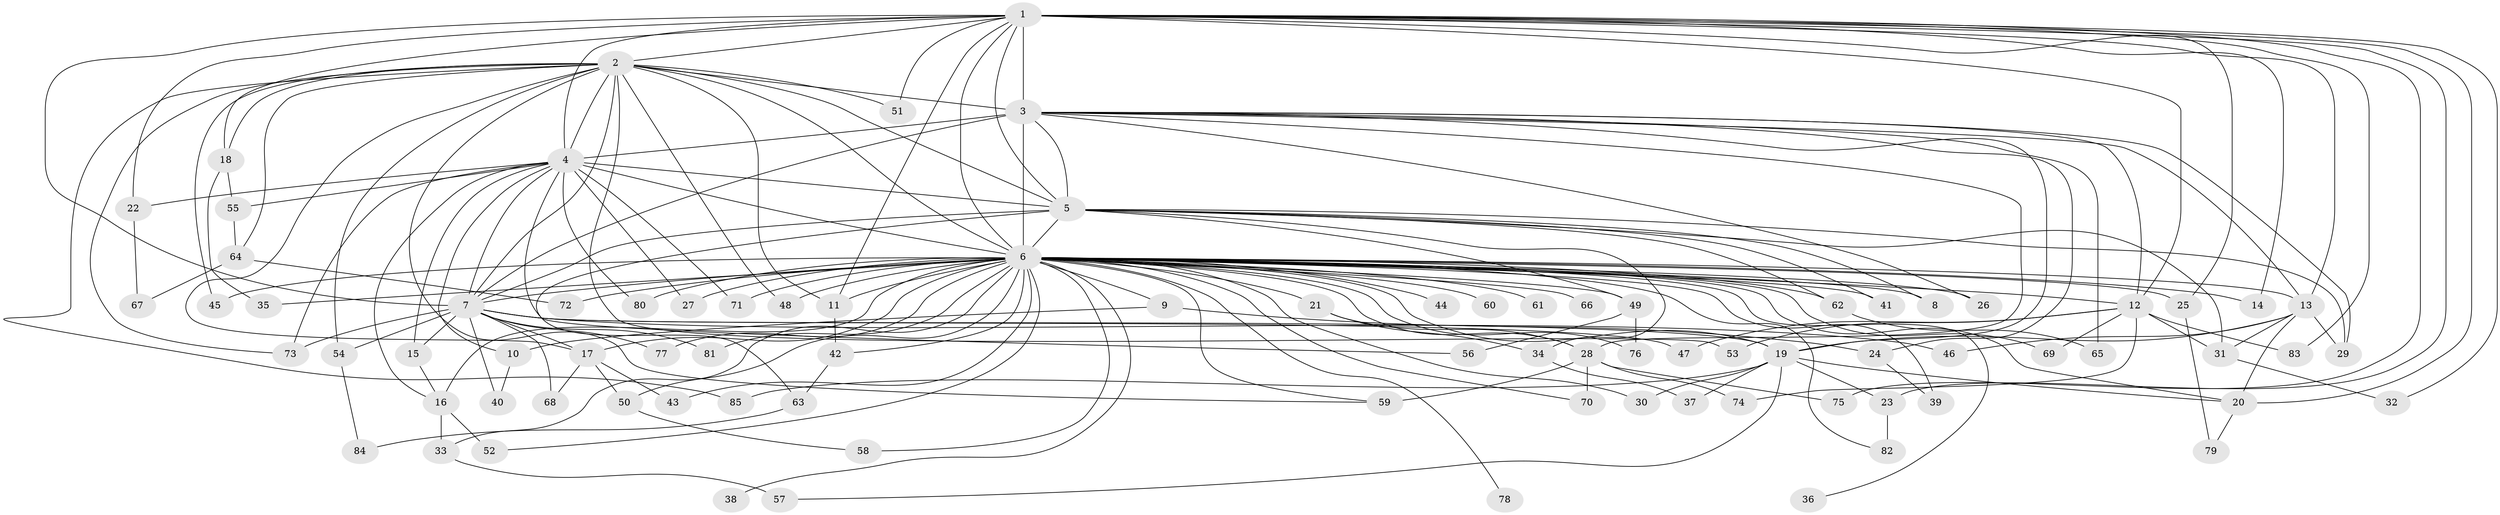 // original degree distribution, {25: 0.0070921985815602835, 26: 0.014184397163120567, 17: 0.0070921985815602835, 16: 0.0070921985815602835, 18: 0.0070921985815602835, 20: 0.0070921985815602835, 44: 0.0070921985815602835, 10: 0.0070921985815602835, 41: 0.0070921985815602835, 2: 0.5390070921985816, 6: 0.02127659574468085, 3: 0.2198581560283688, 5: 0.04964539007092199, 7: 0.014184397163120567, 8: 0.0070921985815602835, 4: 0.07092198581560284, 11: 0.0070921985815602835}
// Generated by graph-tools (version 1.1) at 2025/49/03/04/25 22:49:28]
// undirected, 85 vertices, 182 edges
graph export_dot {
  node [color=gray90,style=filled];
  1;
  2;
  3;
  4;
  5;
  6;
  7;
  8;
  9;
  10;
  11;
  12;
  13;
  14;
  15;
  16;
  17;
  18;
  19;
  20;
  21;
  22;
  23;
  24;
  25;
  26;
  27;
  28;
  29;
  30;
  31;
  32;
  33;
  34;
  35;
  36;
  37;
  38;
  39;
  40;
  41;
  42;
  43;
  44;
  45;
  46;
  47;
  48;
  49;
  50;
  51;
  52;
  53;
  54;
  55;
  56;
  57;
  58;
  59;
  60;
  61;
  62;
  63;
  64;
  65;
  66;
  67;
  68;
  69;
  70;
  71;
  72;
  73;
  74;
  75;
  76;
  77;
  78;
  79;
  80;
  81;
  82;
  83;
  84;
  85;
  1 -- 2 [weight=1.0];
  1 -- 3 [weight=2.0];
  1 -- 4 [weight=3.0];
  1 -- 5 [weight=1.0];
  1 -- 6 [weight=1.9999999999999998];
  1 -- 7 [weight=1.0];
  1 -- 11 [weight=1.0];
  1 -- 12 [weight=2.0];
  1 -- 13 [weight=1.0];
  1 -- 14 [weight=1.0];
  1 -- 18 [weight=1.0];
  1 -- 20 [weight=1.0];
  1 -- 22 [weight=1.0];
  1 -- 23 [weight=1.0];
  1 -- 25 [weight=1.0];
  1 -- 32 [weight=1.0];
  1 -- 51 [weight=1.0];
  1 -- 75 [weight=1.0];
  1 -- 83 [weight=1.0];
  2 -- 3 [weight=2.0];
  2 -- 4 [weight=2.0];
  2 -- 5 [weight=2.0];
  2 -- 6 [weight=3.9999999999999996];
  2 -- 7 [weight=2.0];
  2 -- 11 [weight=1.0];
  2 -- 17 [weight=1.0];
  2 -- 18 [weight=1.0];
  2 -- 45 [weight=1.0];
  2 -- 48 [weight=1.0];
  2 -- 51 [weight=1.0];
  2 -- 53 [weight=1.0];
  2 -- 54 [weight=1.0];
  2 -- 59 [weight=1.0];
  2 -- 64 [weight=1.0];
  2 -- 73 [weight=1.0];
  2 -- 85 [weight=1.0];
  3 -- 4 [weight=4.0];
  3 -- 5 [weight=3.0];
  3 -- 6 [weight=31.999999999999996];
  3 -- 7 [weight=2.0];
  3 -- 12 [weight=1.0];
  3 -- 13 [weight=1.0];
  3 -- 19 [weight=2.0];
  3 -- 24 [weight=1.0];
  3 -- 26 [weight=1.0];
  3 -- 28 [weight=1.0];
  3 -- 29 [weight=1.0];
  3 -- 65 [weight=1.0];
  4 -- 5 [weight=2.0];
  4 -- 6 [weight=5.999999999999999];
  4 -- 7 [weight=3.0];
  4 -- 10 [weight=1.0];
  4 -- 15 [weight=1.0];
  4 -- 16 [weight=1.0];
  4 -- 22 [weight=1.0];
  4 -- 27 [weight=1.0];
  4 -- 55 [weight=1.0];
  4 -- 56 [weight=1.0];
  4 -- 71 [weight=1.0];
  4 -- 73 [weight=1.0];
  4 -- 80 [weight=1.0];
  5 -- 6 [weight=3.9999999999999996];
  5 -- 7 [weight=1.0];
  5 -- 8 [weight=1.0];
  5 -- 29 [weight=1.0];
  5 -- 31 [weight=1.0];
  5 -- 34 [weight=1.0];
  5 -- 41 [weight=1.0];
  5 -- 49 [weight=1.0];
  5 -- 62 [weight=1.0];
  5 -- 63 [weight=1.0];
  6 -- 7 [weight=5.999999999999999];
  6 -- 8 [weight=0.9999999999999999];
  6 -- 9 [weight=2.9999999999999996];
  6 -- 11 [weight=2.9999999999999996];
  6 -- 12 [weight=1.9999999999999998];
  6 -- 13 [weight=0.9999999999999999];
  6 -- 14 [weight=0.9999999999999999];
  6 -- 16 [weight=1.9999999999999998];
  6 -- 17 [weight=1.9999999999999998];
  6 -- 19 [weight=1.9999999999999998];
  6 -- 20 [weight=0.9999999999999999];
  6 -- 21 [weight=0.9999999999999999];
  6 -- 25 [weight=2.9999999999999996];
  6 -- 26 [weight=0.9999999999999999];
  6 -- 27 [weight=0.9999999999999999];
  6 -- 28 [weight=1.9999999999999998];
  6 -- 30 [weight=0.9999999999999999];
  6 -- 33 [weight=0.9999999999999999];
  6 -- 35 [weight=0.9999999999999999];
  6 -- 36 [weight=0.9999999999999999];
  6 -- 38 [weight=0.9999999999999999];
  6 -- 39 [weight=0.9999999999999999];
  6 -- 41 [weight=0.9999999999999999];
  6 -- 42 [weight=0.9999999999999999];
  6 -- 43 [weight=0.9999999999999999];
  6 -- 44 [weight=1.9999999999999998];
  6 -- 45 [weight=0.9999999999999999];
  6 -- 48 [weight=0.9999999999999999];
  6 -- 49 [weight=0.9999999999999999];
  6 -- 50 [weight=0.9999999999999999];
  6 -- 52 [weight=0.9999999999999999];
  6 -- 58 [weight=1.9999999999999998];
  6 -- 59 [weight=0.9999999999999999];
  6 -- 60 [weight=1.9999999999999998];
  6 -- 61 [weight=1.9999999999999998];
  6 -- 62 [weight=0.9999999999999999];
  6 -- 66 [weight=1.9999999999999998];
  6 -- 69 [weight=0.9999999999999999];
  6 -- 70 [weight=0.9999999999999999];
  6 -- 71 [weight=0.9999999999999999];
  6 -- 72 [weight=0.9999999999999999];
  6 -- 76 [weight=0.9999999999999999];
  6 -- 77 [weight=0.9999999999999999];
  6 -- 78 [weight=0.9999999999999999];
  6 -- 80 [weight=0.9999999999999999];
  6 -- 81 [weight=0.9999999999999999];
  6 -- 82 [weight=0.9999999999999999];
  7 -- 15 [weight=1.0];
  7 -- 17 [weight=1.0];
  7 -- 19 [weight=1.0];
  7 -- 40 [weight=1.0];
  7 -- 46 [weight=1.0];
  7 -- 47 [weight=1.0];
  7 -- 54 [weight=1.0];
  7 -- 68 [weight=1.0];
  7 -- 73 [weight=1.0];
  7 -- 77 [weight=1.0];
  7 -- 81 [weight=1.0];
  9 -- 10 [weight=1.0];
  9 -- 24 [weight=1.0];
  10 -- 40 [weight=1.0];
  11 -- 42 [weight=1.0];
  12 -- 31 [weight=1.0];
  12 -- 47 [weight=1.0];
  12 -- 53 [weight=1.0];
  12 -- 69 [weight=1.0];
  12 -- 74 [weight=1.0];
  12 -- 83 [weight=1.0];
  13 -- 19 [weight=1.0];
  13 -- 20 [weight=1.0];
  13 -- 29 [weight=1.0];
  13 -- 31 [weight=1.0];
  13 -- 46 [weight=1.0];
  15 -- 16 [weight=1.0];
  16 -- 33 [weight=1.0];
  16 -- 52 [weight=1.0];
  17 -- 43 [weight=1.0];
  17 -- 50 [weight=1.0];
  17 -- 68 [weight=1.0];
  18 -- 35 [weight=1.0];
  18 -- 55 [weight=1.0];
  19 -- 20 [weight=1.0];
  19 -- 23 [weight=1.0];
  19 -- 30 [weight=1.0];
  19 -- 37 [weight=1.0];
  19 -- 57 [weight=1.0];
  19 -- 85 [weight=1.0];
  20 -- 79 [weight=1.0];
  21 -- 28 [weight=1.0];
  21 -- 34 [weight=1.0];
  22 -- 67 [weight=1.0];
  23 -- 82 [weight=1.0];
  24 -- 39 [weight=1.0];
  25 -- 79 [weight=1.0];
  28 -- 59 [weight=1.0];
  28 -- 70 [weight=1.0];
  28 -- 74 [weight=1.0];
  28 -- 75 [weight=1.0];
  31 -- 32 [weight=1.0];
  33 -- 57 [weight=1.0];
  34 -- 37 [weight=1.0];
  42 -- 63 [weight=1.0];
  49 -- 56 [weight=1.0];
  49 -- 76 [weight=1.0];
  50 -- 58 [weight=1.0];
  54 -- 84 [weight=1.0];
  55 -- 64 [weight=1.0];
  62 -- 65 [weight=1.0];
  63 -- 84 [weight=1.0];
  64 -- 67 [weight=1.0];
  64 -- 72 [weight=1.0];
}
